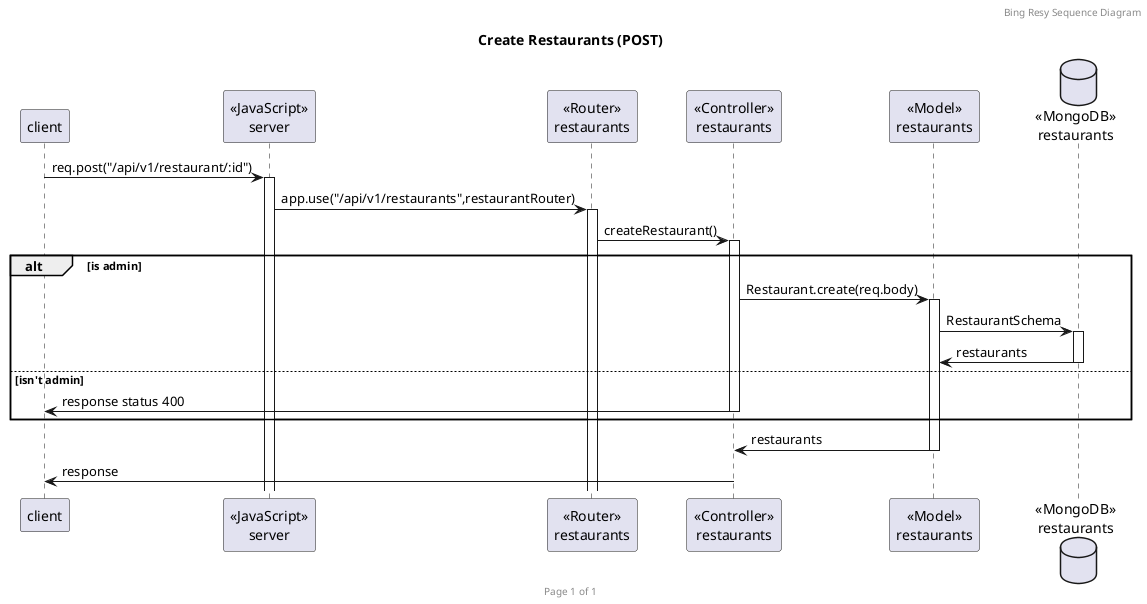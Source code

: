 @startuml

header Bing Resy Sequence Diagram
footer Page %page% of %lastpage%
title "Create Restaurants (POST)"

participant "client" as client
participant "<<JavaScript>>\nserver" as server
participant "<<Router>>\nrestaurants" as restaurantsRouter
participant "<<Controller>>\nrestaurants" as restaurantsController
participant "<<Model>>\nrestaurants" as restaurantsModel
database "<<MongoDB>>\nrestaurants" as restaurantsDatabase

client -> server ++: req.post("/api/v1/restaurant/:id")
server -> restaurantsRouter ++: app.use("/api/v1/restaurants",restaurantRouter)
restaurantsRouter -> restaurantsController ++: createRestaurant()
alt is admin
    restaurantsController -> restaurantsModel ++: Restaurant.create(req.body)
    restaurantsModel -> restaurantsDatabase ++:RestaurantSchema
    restaurantsDatabase -> restaurantsModel --:restaurants
else isn't admin
    restaurantsController -> client --: response status 400
end
restaurantsModel -> restaurantsController --:restaurants
restaurantsController -> client --:response

@enduml